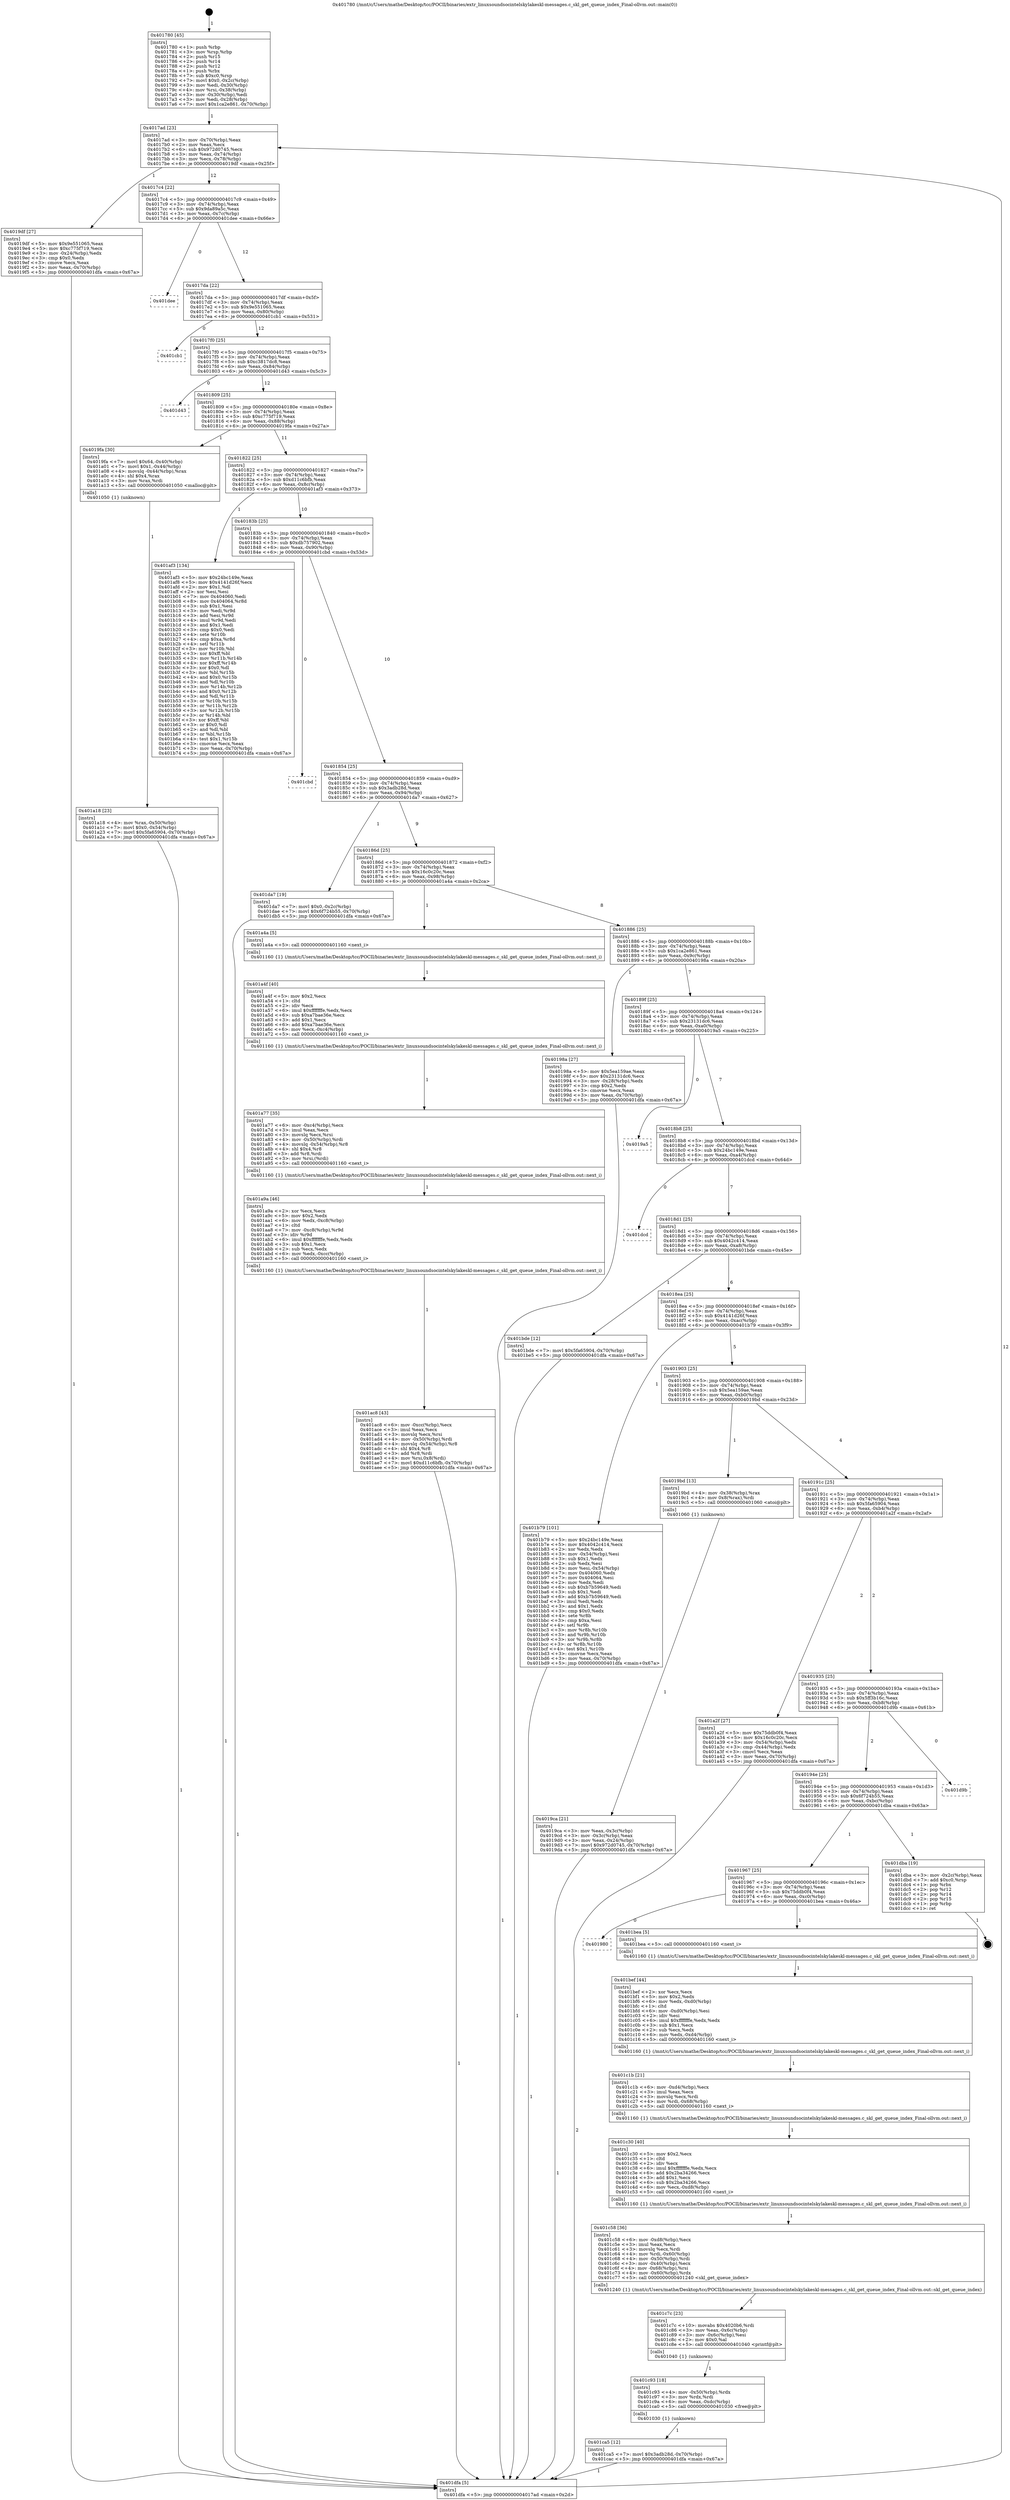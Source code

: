 digraph "0x401780" {
  label = "0x401780 (/mnt/c/Users/mathe/Desktop/tcc/POCII/binaries/extr_linuxsoundsocintelskylakeskl-messages.c_skl_get_queue_index_Final-ollvm.out::main(0))"
  labelloc = "t"
  node[shape=record]

  Entry [label="",width=0.3,height=0.3,shape=circle,fillcolor=black,style=filled]
  "0x4017ad" [label="{
     0x4017ad [23]\l
     | [instrs]\l
     &nbsp;&nbsp;0x4017ad \<+3\>: mov -0x70(%rbp),%eax\l
     &nbsp;&nbsp;0x4017b0 \<+2\>: mov %eax,%ecx\l
     &nbsp;&nbsp;0x4017b2 \<+6\>: sub $0x972d0745,%ecx\l
     &nbsp;&nbsp;0x4017b8 \<+3\>: mov %eax,-0x74(%rbp)\l
     &nbsp;&nbsp;0x4017bb \<+3\>: mov %ecx,-0x78(%rbp)\l
     &nbsp;&nbsp;0x4017be \<+6\>: je 00000000004019df \<main+0x25f\>\l
  }"]
  "0x4019df" [label="{
     0x4019df [27]\l
     | [instrs]\l
     &nbsp;&nbsp;0x4019df \<+5\>: mov $0x9e551065,%eax\l
     &nbsp;&nbsp;0x4019e4 \<+5\>: mov $0xc775f719,%ecx\l
     &nbsp;&nbsp;0x4019e9 \<+3\>: mov -0x24(%rbp),%edx\l
     &nbsp;&nbsp;0x4019ec \<+3\>: cmp $0x0,%edx\l
     &nbsp;&nbsp;0x4019ef \<+3\>: cmove %ecx,%eax\l
     &nbsp;&nbsp;0x4019f2 \<+3\>: mov %eax,-0x70(%rbp)\l
     &nbsp;&nbsp;0x4019f5 \<+5\>: jmp 0000000000401dfa \<main+0x67a\>\l
  }"]
  "0x4017c4" [label="{
     0x4017c4 [22]\l
     | [instrs]\l
     &nbsp;&nbsp;0x4017c4 \<+5\>: jmp 00000000004017c9 \<main+0x49\>\l
     &nbsp;&nbsp;0x4017c9 \<+3\>: mov -0x74(%rbp),%eax\l
     &nbsp;&nbsp;0x4017cc \<+5\>: sub $0x9da89a5c,%eax\l
     &nbsp;&nbsp;0x4017d1 \<+3\>: mov %eax,-0x7c(%rbp)\l
     &nbsp;&nbsp;0x4017d4 \<+6\>: je 0000000000401dee \<main+0x66e\>\l
  }"]
  Exit [label="",width=0.3,height=0.3,shape=circle,fillcolor=black,style=filled,peripheries=2]
  "0x401dee" [label="{
     0x401dee\l
  }", style=dashed]
  "0x4017da" [label="{
     0x4017da [22]\l
     | [instrs]\l
     &nbsp;&nbsp;0x4017da \<+5\>: jmp 00000000004017df \<main+0x5f\>\l
     &nbsp;&nbsp;0x4017df \<+3\>: mov -0x74(%rbp),%eax\l
     &nbsp;&nbsp;0x4017e2 \<+5\>: sub $0x9e551065,%eax\l
     &nbsp;&nbsp;0x4017e7 \<+3\>: mov %eax,-0x80(%rbp)\l
     &nbsp;&nbsp;0x4017ea \<+6\>: je 0000000000401cb1 \<main+0x531\>\l
  }"]
  "0x401ca5" [label="{
     0x401ca5 [12]\l
     | [instrs]\l
     &nbsp;&nbsp;0x401ca5 \<+7\>: movl $0x3adb28d,-0x70(%rbp)\l
     &nbsp;&nbsp;0x401cac \<+5\>: jmp 0000000000401dfa \<main+0x67a\>\l
  }"]
  "0x401cb1" [label="{
     0x401cb1\l
  }", style=dashed]
  "0x4017f0" [label="{
     0x4017f0 [25]\l
     | [instrs]\l
     &nbsp;&nbsp;0x4017f0 \<+5\>: jmp 00000000004017f5 \<main+0x75\>\l
     &nbsp;&nbsp;0x4017f5 \<+3\>: mov -0x74(%rbp),%eax\l
     &nbsp;&nbsp;0x4017f8 \<+5\>: sub $0xc3817dc8,%eax\l
     &nbsp;&nbsp;0x4017fd \<+6\>: mov %eax,-0x84(%rbp)\l
     &nbsp;&nbsp;0x401803 \<+6\>: je 0000000000401d43 \<main+0x5c3\>\l
  }"]
  "0x401c93" [label="{
     0x401c93 [18]\l
     | [instrs]\l
     &nbsp;&nbsp;0x401c93 \<+4\>: mov -0x50(%rbp),%rdx\l
     &nbsp;&nbsp;0x401c97 \<+3\>: mov %rdx,%rdi\l
     &nbsp;&nbsp;0x401c9a \<+6\>: mov %eax,-0xdc(%rbp)\l
     &nbsp;&nbsp;0x401ca0 \<+5\>: call 0000000000401030 \<free@plt\>\l
     | [calls]\l
     &nbsp;&nbsp;0x401030 \{1\} (unknown)\l
  }"]
  "0x401d43" [label="{
     0x401d43\l
  }", style=dashed]
  "0x401809" [label="{
     0x401809 [25]\l
     | [instrs]\l
     &nbsp;&nbsp;0x401809 \<+5\>: jmp 000000000040180e \<main+0x8e\>\l
     &nbsp;&nbsp;0x40180e \<+3\>: mov -0x74(%rbp),%eax\l
     &nbsp;&nbsp;0x401811 \<+5\>: sub $0xc775f719,%eax\l
     &nbsp;&nbsp;0x401816 \<+6\>: mov %eax,-0x88(%rbp)\l
     &nbsp;&nbsp;0x40181c \<+6\>: je 00000000004019fa \<main+0x27a\>\l
  }"]
  "0x401c7c" [label="{
     0x401c7c [23]\l
     | [instrs]\l
     &nbsp;&nbsp;0x401c7c \<+10\>: movabs $0x4020b6,%rdi\l
     &nbsp;&nbsp;0x401c86 \<+3\>: mov %eax,-0x6c(%rbp)\l
     &nbsp;&nbsp;0x401c89 \<+3\>: mov -0x6c(%rbp),%esi\l
     &nbsp;&nbsp;0x401c8c \<+2\>: mov $0x0,%al\l
     &nbsp;&nbsp;0x401c8e \<+5\>: call 0000000000401040 \<printf@plt\>\l
     | [calls]\l
     &nbsp;&nbsp;0x401040 \{1\} (unknown)\l
  }"]
  "0x4019fa" [label="{
     0x4019fa [30]\l
     | [instrs]\l
     &nbsp;&nbsp;0x4019fa \<+7\>: movl $0x64,-0x40(%rbp)\l
     &nbsp;&nbsp;0x401a01 \<+7\>: movl $0x1,-0x44(%rbp)\l
     &nbsp;&nbsp;0x401a08 \<+4\>: movslq -0x44(%rbp),%rax\l
     &nbsp;&nbsp;0x401a0c \<+4\>: shl $0x4,%rax\l
     &nbsp;&nbsp;0x401a10 \<+3\>: mov %rax,%rdi\l
     &nbsp;&nbsp;0x401a13 \<+5\>: call 0000000000401050 \<malloc@plt\>\l
     | [calls]\l
     &nbsp;&nbsp;0x401050 \{1\} (unknown)\l
  }"]
  "0x401822" [label="{
     0x401822 [25]\l
     | [instrs]\l
     &nbsp;&nbsp;0x401822 \<+5\>: jmp 0000000000401827 \<main+0xa7\>\l
     &nbsp;&nbsp;0x401827 \<+3\>: mov -0x74(%rbp),%eax\l
     &nbsp;&nbsp;0x40182a \<+5\>: sub $0xd11c6bfb,%eax\l
     &nbsp;&nbsp;0x40182f \<+6\>: mov %eax,-0x8c(%rbp)\l
     &nbsp;&nbsp;0x401835 \<+6\>: je 0000000000401af3 \<main+0x373\>\l
  }"]
  "0x401c58" [label="{
     0x401c58 [36]\l
     | [instrs]\l
     &nbsp;&nbsp;0x401c58 \<+6\>: mov -0xd8(%rbp),%ecx\l
     &nbsp;&nbsp;0x401c5e \<+3\>: imul %eax,%ecx\l
     &nbsp;&nbsp;0x401c61 \<+3\>: movslq %ecx,%rdi\l
     &nbsp;&nbsp;0x401c64 \<+4\>: mov %rdi,-0x60(%rbp)\l
     &nbsp;&nbsp;0x401c68 \<+4\>: mov -0x50(%rbp),%rdi\l
     &nbsp;&nbsp;0x401c6c \<+3\>: mov -0x40(%rbp),%ecx\l
     &nbsp;&nbsp;0x401c6f \<+4\>: mov -0x68(%rbp),%rsi\l
     &nbsp;&nbsp;0x401c73 \<+4\>: mov -0x60(%rbp),%rdx\l
     &nbsp;&nbsp;0x401c77 \<+5\>: call 0000000000401240 \<skl_get_queue_index\>\l
     | [calls]\l
     &nbsp;&nbsp;0x401240 \{1\} (/mnt/c/Users/mathe/Desktop/tcc/POCII/binaries/extr_linuxsoundsocintelskylakeskl-messages.c_skl_get_queue_index_Final-ollvm.out::skl_get_queue_index)\l
  }"]
  "0x401af3" [label="{
     0x401af3 [134]\l
     | [instrs]\l
     &nbsp;&nbsp;0x401af3 \<+5\>: mov $0x24bc149e,%eax\l
     &nbsp;&nbsp;0x401af8 \<+5\>: mov $0x4141d26f,%ecx\l
     &nbsp;&nbsp;0x401afd \<+2\>: mov $0x1,%dl\l
     &nbsp;&nbsp;0x401aff \<+2\>: xor %esi,%esi\l
     &nbsp;&nbsp;0x401b01 \<+7\>: mov 0x404060,%edi\l
     &nbsp;&nbsp;0x401b08 \<+8\>: mov 0x404064,%r8d\l
     &nbsp;&nbsp;0x401b10 \<+3\>: sub $0x1,%esi\l
     &nbsp;&nbsp;0x401b13 \<+3\>: mov %edi,%r9d\l
     &nbsp;&nbsp;0x401b16 \<+3\>: add %esi,%r9d\l
     &nbsp;&nbsp;0x401b19 \<+4\>: imul %r9d,%edi\l
     &nbsp;&nbsp;0x401b1d \<+3\>: and $0x1,%edi\l
     &nbsp;&nbsp;0x401b20 \<+3\>: cmp $0x0,%edi\l
     &nbsp;&nbsp;0x401b23 \<+4\>: sete %r10b\l
     &nbsp;&nbsp;0x401b27 \<+4\>: cmp $0xa,%r8d\l
     &nbsp;&nbsp;0x401b2b \<+4\>: setl %r11b\l
     &nbsp;&nbsp;0x401b2f \<+3\>: mov %r10b,%bl\l
     &nbsp;&nbsp;0x401b32 \<+3\>: xor $0xff,%bl\l
     &nbsp;&nbsp;0x401b35 \<+3\>: mov %r11b,%r14b\l
     &nbsp;&nbsp;0x401b38 \<+4\>: xor $0xff,%r14b\l
     &nbsp;&nbsp;0x401b3c \<+3\>: xor $0x0,%dl\l
     &nbsp;&nbsp;0x401b3f \<+3\>: mov %bl,%r15b\l
     &nbsp;&nbsp;0x401b42 \<+4\>: and $0x0,%r15b\l
     &nbsp;&nbsp;0x401b46 \<+3\>: and %dl,%r10b\l
     &nbsp;&nbsp;0x401b49 \<+3\>: mov %r14b,%r12b\l
     &nbsp;&nbsp;0x401b4c \<+4\>: and $0x0,%r12b\l
     &nbsp;&nbsp;0x401b50 \<+3\>: and %dl,%r11b\l
     &nbsp;&nbsp;0x401b53 \<+3\>: or %r10b,%r15b\l
     &nbsp;&nbsp;0x401b56 \<+3\>: or %r11b,%r12b\l
     &nbsp;&nbsp;0x401b59 \<+3\>: xor %r12b,%r15b\l
     &nbsp;&nbsp;0x401b5c \<+3\>: or %r14b,%bl\l
     &nbsp;&nbsp;0x401b5f \<+3\>: xor $0xff,%bl\l
     &nbsp;&nbsp;0x401b62 \<+3\>: or $0x0,%dl\l
     &nbsp;&nbsp;0x401b65 \<+2\>: and %dl,%bl\l
     &nbsp;&nbsp;0x401b67 \<+3\>: or %bl,%r15b\l
     &nbsp;&nbsp;0x401b6a \<+4\>: test $0x1,%r15b\l
     &nbsp;&nbsp;0x401b6e \<+3\>: cmovne %ecx,%eax\l
     &nbsp;&nbsp;0x401b71 \<+3\>: mov %eax,-0x70(%rbp)\l
     &nbsp;&nbsp;0x401b74 \<+5\>: jmp 0000000000401dfa \<main+0x67a\>\l
  }"]
  "0x40183b" [label="{
     0x40183b [25]\l
     | [instrs]\l
     &nbsp;&nbsp;0x40183b \<+5\>: jmp 0000000000401840 \<main+0xc0\>\l
     &nbsp;&nbsp;0x401840 \<+3\>: mov -0x74(%rbp),%eax\l
     &nbsp;&nbsp;0x401843 \<+5\>: sub $0xdb757902,%eax\l
     &nbsp;&nbsp;0x401848 \<+6\>: mov %eax,-0x90(%rbp)\l
     &nbsp;&nbsp;0x40184e \<+6\>: je 0000000000401cbd \<main+0x53d\>\l
  }"]
  "0x401c30" [label="{
     0x401c30 [40]\l
     | [instrs]\l
     &nbsp;&nbsp;0x401c30 \<+5\>: mov $0x2,%ecx\l
     &nbsp;&nbsp;0x401c35 \<+1\>: cltd\l
     &nbsp;&nbsp;0x401c36 \<+2\>: idiv %ecx\l
     &nbsp;&nbsp;0x401c38 \<+6\>: imul $0xfffffffe,%edx,%ecx\l
     &nbsp;&nbsp;0x401c3e \<+6\>: add $0x2ba34266,%ecx\l
     &nbsp;&nbsp;0x401c44 \<+3\>: add $0x1,%ecx\l
     &nbsp;&nbsp;0x401c47 \<+6\>: sub $0x2ba34266,%ecx\l
     &nbsp;&nbsp;0x401c4d \<+6\>: mov %ecx,-0xd8(%rbp)\l
     &nbsp;&nbsp;0x401c53 \<+5\>: call 0000000000401160 \<next_i\>\l
     | [calls]\l
     &nbsp;&nbsp;0x401160 \{1\} (/mnt/c/Users/mathe/Desktop/tcc/POCII/binaries/extr_linuxsoundsocintelskylakeskl-messages.c_skl_get_queue_index_Final-ollvm.out::next_i)\l
  }"]
  "0x401cbd" [label="{
     0x401cbd\l
  }", style=dashed]
  "0x401854" [label="{
     0x401854 [25]\l
     | [instrs]\l
     &nbsp;&nbsp;0x401854 \<+5\>: jmp 0000000000401859 \<main+0xd9\>\l
     &nbsp;&nbsp;0x401859 \<+3\>: mov -0x74(%rbp),%eax\l
     &nbsp;&nbsp;0x40185c \<+5\>: sub $0x3adb28d,%eax\l
     &nbsp;&nbsp;0x401861 \<+6\>: mov %eax,-0x94(%rbp)\l
     &nbsp;&nbsp;0x401867 \<+6\>: je 0000000000401da7 \<main+0x627\>\l
  }"]
  "0x401c1b" [label="{
     0x401c1b [21]\l
     | [instrs]\l
     &nbsp;&nbsp;0x401c1b \<+6\>: mov -0xd4(%rbp),%ecx\l
     &nbsp;&nbsp;0x401c21 \<+3\>: imul %eax,%ecx\l
     &nbsp;&nbsp;0x401c24 \<+3\>: movslq %ecx,%rdi\l
     &nbsp;&nbsp;0x401c27 \<+4\>: mov %rdi,-0x68(%rbp)\l
     &nbsp;&nbsp;0x401c2b \<+5\>: call 0000000000401160 \<next_i\>\l
     | [calls]\l
     &nbsp;&nbsp;0x401160 \{1\} (/mnt/c/Users/mathe/Desktop/tcc/POCII/binaries/extr_linuxsoundsocintelskylakeskl-messages.c_skl_get_queue_index_Final-ollvm.out::next_i)\l
  }"]
  "0x401da7" [label="{
     0x401da7 [19]\l
     | [instrs]\l
     &nbsp;&nbsp;0x401da7 \<+7\>: movl $0x0,-0x2c(%rbp)\l
     &nbsp;&nbsp;0x401dae \<+7\>: movl $0x6f724b55,-0x70(%rbp)\l
     &nbsp;&nbsp;0x401db5 \<+5\>: jmp 0000000000401dfa \<main+0x67a\>\l
  }"]
  "0x40186d" [label="{
     0x40186d [25]\l
     | [instrs]\l
     &nbsp;&nbsp;0x40186d \<+5\>: jmp 0000000000401872 \<main+0xf2\>\l
     &nbsp;&nbsp;0x401872 \<+3\>: mov -0x74(%rbp),%eax\l
     &nbsp;&nbsp;0x401875 \<+5\>: sub $0x16c0c20c,%eax\l
     &nbsp;&nbsp;0x40187a \<+6\>: mov %eax,-0x98(%rbp)\l
     &nbsp;&nbsp;0x401880 \<+6\>: je 0000000000401a4a \<main+0x2ca\>\l
  }"]
  "0x401bef" [label="{
     0x401bef [44]\l
     | [instrs]\l
     &nbsp;&nbsp;0x401bef \<+2\>: xor %ecx,%ecx\l
     &nbsp;&nbsp;0x401bf1 \<+5\>: mov $0x2,%edx\l
     &nbsp;&nbsp;0x401bf6 \<+6\>: mov %edx,-0xd0(%rbp)\l
     &nbsp;&nbsp;0x401bfc \<+1\>: cltd\l
     &nbsp;&nbsp;0x401bfd \<+6\>: mov -0xd0(%rbp),%esi\l
     &nbsp;&nbsp;0x401c03 \<+2\>: idiv %esi\l
     &nbsp;&nbsp;0x401c05 \<+6\>: imul $0xfffffffe,%edx,%edx\l
     &nbsp;&nbsp;0x401c0b \<+3\>: sub $0x1,%ecx\l
     &nbsp;&nbsp;0x401c0e \<+2\>: sub %ecx,%edx\l
     &nbsp;&nbsp;0x401c10 \<+6\>: mov %edx,-0xd4(%rbp)\l
     &nbsp;&nbsp;0x401c16 \<+5\>: call 0000000000401160 \<next_i\>\l
     | [calls]\l
     &nbsp;&nbsp;0x401160 \{1\} (/mnt/c/Users/mathe/Desktop/tcc/POCII/binaries/extr_linuxsoundsocintelskylakeskl-messages.c_skl_get_queue_index_Final-ollvm.out::next_i)\l
  }"]
  "0x401a4a" [label="{
     0x401a4a [5]\l
     | [instrs]\l
     &nbsp;&nbsp;0x401a4a \<+5\>: call 0000000000401160 \<next_i\>\l
     | [calls]\l
     &nbsp;&nbsp;0x401160 \{1\} (/mnt/c/Users/mathe/Desktop/tcc/POCII/binaries/extr_linuxsoundsocintelskylakeskl-messages.c_skl_get_queue_index_Final-ollvm.out::next_i)\l
  }"]
  "0x401886" [label="{
     0x401886 [25]\l
     | [instrs]\l
     &nbsp;&nbsp;0x401886 \<+5\>: jmp 000000000040188b \<main+0x10b\>\l
     &nbsp;&nbsp;0x40188b \<+3\>: mov -0x74(%rbp),%eax\l
     &nbsp;&nbsp;0x40188e \<+5\>: sub $0x1ca2e861,%eax\l
     &nbsp;&nbsp;0x401893 \<+6\>: mov %eax,-0x9c(%rbp)\l
     &nbsp;&nbsp;0x401899 \<+6\>: je 000000000040198a \<main+0x20a\>\l
  }"]
  "0x401980" [label="{
     0x401980\l
  }", style=dashed]
  "0x40198a" [label="{
     0x40198a [27]\l
     | [instrs]\l
     &nbsp;&nbsp;0x40198a \<+5\>: mov $0x5ea159ae,%eax\l
     &nbsp;&nbsp;0x40198f \<+5\>: mov $0x23131dc6,%ecx\l
     &nbsp;&nbsp;0x401994 \<+3\>: mov -0x28(%rbp),%edx\l
     &nbsp;&nbsp;0x401997 \<+3\>: cmp $0x2,%edx\l
     &nbsp;&nbsp;0x40199a \<+3\>: cmovne %ecx,%eax\l
     &nbsp;&nbsp;0x40199d \<+3\>: mov %eax,-0x70(%rbp)\l
     &nbsp;&nbsp;0x4019a0 \<+5\>: jmp 0000000000401dfa \<main+0x67a\>\l
  }"]
  "0x40189f" [label="{
     0x40189f [25]\l
     | [instrs]\l
     &nbsp;&nbsp;0x40189f \<+5\>: jmp 00000000004018a4 \<main+0x124\>\l
     &nbsp;&nbsp;0x4018a4 \<+3\>: mov -0x74(%rbp),%eax\l
     &nbsp;&nbsp;0x4018a7 \<+5\>: sub $0x23131dc6,%eax\l
     &nbsp;&nbsp;0x4018ac \<+6\>: mov %eax,-0xa0(%rbp)\l
     &nbsp;&nbsp;0x4018b2 \<+6\>: je 00000000004019a5 \<main+0x225\>\l
  }"]
  "0x401dfa" [label="{
     0x401dfa [5]\l
     | [instrs]\l
     &nbsp;&nbsp;0x401dfa \<+5\>: jmp 00000000004017ad \<main+0x2d\>\l
  }"]
  "0x401780" [label="{
     0x401780 [45]\l
     | [instrs]\l
     &nbsp;&nbsp;0x401780 \<+1\>: push %rbp\l
     &nbsp;&nbsp;0x401781 \<+3\>: mov %rsp,%rbp\l
     &nbsp;&nbsp;0x401784 \<+2\>: push %r15\l
     &nbsp;&nbsp;0x401786 \<+2\>: push %r14\l
     &nbsp;&nbsp;0x401788 \<+2\>: push %r12\l
     &nbsp;&nbsp;0x40178a \<+1\>: push %rbx\l
     &nbsp;&nbsp;0x40178b \<+7\>: sub $0xc0,%rsp\l
     &nbsp;&nbsp;0x401792 \<+7\>: movl $0x0,-0x2c(%rbp)\l
     &nbsp;&nbsp;0x401799 \<+3\>: mov %edi,-0x30(%rbp)\l
     &nbsp;&nbsp;0x40179c \<+4\>: mov %rsi,-0x38(%rbp)\l
     &nbsp;&nbsp;0x4017a0 \<+3\>: mov -0x30(%rbp),%edi\l
     &nbsp;&nbsp;0x4017a3 \<+3\>: mov %edi,-0x28(%rbp)\l
     &nbsp;&nbsp;0x4017a6 \<+7\>: movl $0x1ca2e861,-0x70(%rbp)\l
  }"]
  "0x401bea" [label="{
     0x401bea [5]\l
     | [instrs]\l
     &nbsp;&nbsp;0x401bea \<+5\>: call 0000000000401160 \<next_i\>\l
     | [calls]\l
     &nbsp;&nbsp;0x401160 \{1\} (/mnt/c/Users/mathe/Desktop/tcc/POCII/binaries/extr_linuxsoundsocintelskylakeskl-messages.c_skl_get_queue_index_Final-ollvm.out::next_i)\l
  }"]
  "0x4019a5" [label="{
     0x4019a5\l
  }", style=dashed]
  "0x4018b8" [label="{
     0x4018b8 [25]\l
     | [instrs]\l
     &nbsp;&nbsp;0x4018b8 \<+5\>: jmp 00000000004018bd \<main+0x13d\>\l
     &nbsp;&nbsp;0x4018bd \<+3\>: mov -0x74(%rbp),%eax\l
     &nbsp;&nbsp;0x4018c0 \<+5\>: sub $0x24bc149e,%eax\l
     &nbsp;&nbsp;0x4018c5 \<+6\>: mov %eax,-0xa4(%rbp)\l
     &nbsp;&nbsp;0x4018cb \<+6\>: je 0000000000401dcd \<main+0x64d\>\l
  }"]
  "0x401967" [label="{
     0x401967 [25]\l
     | [instrs]\l
     &nbsp;&nbsp;0x401967 \<+5\>: jmp 000000000040196c \<main+0x1ec\>\l
     &nbsp;&nbsp;0x40196c \<+3\>: mov -0x74(%rbp),%eax\l
     &nbsp;&nbsp;0x40196f \<+5\>: sub $0x75ddb0f4,%eax\l
     &nbsp;&nbsp;0x401974 \<+6\>: mov %eax,-0xc0(%rbp)\l
     &nbsp;&nbsp;0x40197a \<+6\>: je 0000000000401bea \<main+0x46a\>\l
  }"]
  "0x401dcd" [label="{
     0x401dcd\l
  }", style=dashed]
  "0x4018d1" [label="{
     0x4018d1 [25]\l
     | [instrs]\l
     &nbsp;&nbsp;0x4018d1 \<+5\>: jmp 00000000004018d6 \<main+0x156\>\l
     &nbsp;&nbsp;0x4018d6 \<+3\>: mov -0x74(%rbp),%eax\l
     &nbsp;&nbsp;0x4018d9 \<+5\>: sub $0x4042c414,%eax\l
     &nbsp;&nbsp;0x4018de \<+6\>: mov %eax,-0xa8(%rbp)\l
     &nbsp;&nbsp;0x4018e4 \<+6\>: je 0000000000401bde \<main+0x45e\>\l
  }"]
  "0x401dba" [label="{
     0x401dba [19]\l
     | [instrs]\l
     &nbsp;&nbsp;0x401dba \<+3\>: mov -0x2c(%rbp),%eax\l
     &nbsp;&nbsp;0x401dbd \<+7\>: add $0xc0,%rsp\l
     &nbsp;&nbsp;0x401dc4 \<+1\>: pop %rbx\l
     &nbsp;&nbsp;0x401dc5 \<+2\>: pop %r12\l
     &nbsp;&nbsp;0x401dc7 \<+2\>: pop %r14\l
     &nbsp;&nbsp;0x401dc9 \<+2\>: pop %r15\l
     &nbsp;&nbsp;0x401dcb \<+1\>: pop %rbp\l
     &nbsp;&nbsp;0x401dcc \<+1\>: ret\l
  }"]
  "0x401bde" [label="{
     0x401bde [12]\l
     | [instrs]\l
     &nbsp;&nbsp;0x401bde \<+7\>: movl $0x5fa65904,-0x70(%rbp)\l
     &nbsp;&nbsp;0x401be5 \<+5\>: jmp 0000000000401dfa \<main+0x67a\>\l
  }"]
  "0x4018ea" [label="{
     0x4018ea [25]\l
     | [instrs]\l
     &nbsp;&nbsp;0x4018ea \<+5\>: jmp 00000000004018ef \<main+0x16f\>\l
     &nbsp;&nbsp;0x4018ef \<+3\>: mov -0x74(%rbp),%eax\l
     &nbsp;&nbsp;0x4018f2 \<+5\>: sub $0x4141d26f,%eax\l
     &nbsp;&nbsp;0x4018f7 \<+6\>: mov %eax,-0xac(%rbp)\l
     &nbsp;&nbsp;0x4018fd \<+6\>: je 0000000000401b79 \<main+0x3f9\>\l
  }"]
  "0x40194e" [label="{
     0x40194e [25]\l
     | [instrs]\l
     &nbsp;&nbsp;0x40194e \<+5\>: jmp 0000000000401953 \<main+0x1d3\>\l
     &nbsp;&nbsp;0x401953 \<+3\>: mov -0x74(%rbp),%eax\l
     &nbsp;&nbsp;0x401956 \<+5\>: sub $0x6f724b55,%eax\l
     &nbsp;&nbsp;0x40195b \<+6\>: mov %eax,-0xbc(%rbp)\l
     &nbsp;&nbsp;0x401961 \<+6\>: je 0000000000401dba \<main+0x63a\>\l
  }"]
  "0x401b79" [label="{
     0x401b79 [101]\l
     | [instrs]\l
     &nbsp;&nbsp;0x401b79 \<+5\>: mov $0x24bc149e,%eax\l
     &nbsp;&nbsp;0x401b7e \<+5\>: mov $0x4042c414,%ecx\l
     &nbsp;&nbsp;0x401b83 \<+2\>: xor %edx,%edx\l
     &nbsp;&nbsp;0x401b85 \<+3\>: mov -0x54(%rbp),%esi\l
     &nbsp;&nbsp;0x401b88 \<+3\>: sub $0x1,%edx\l
     &nbsp;&nbsp;0x401b8b \<+2\>: sub %edx,%esi\l
     &nbsp;&nbsp;0x401b8d \<+3\>: mov %esi,-0x54(%rbp)\l
     &nbsp;&nbsp;0x401b90 \<+7\>: mov 0x404060,%edx\l
     &nbsp;&nbsp;0x401b97 \<+7\>: mov 0x404064,%esi\l
     &nbsp;&nbsp;0x401b9e \<+2\>: mov %edx,%edi\l
     &nbsp;&nbsp;0x401ba0 \<+6\>: sub $0xb7b59649,%edi\l
     &nbsp;&nbsp;0x401ba6 \<+3\>: sub $0x1,%edi\l
     &nbsp;&nbsp;0x401ba9 \<+6\>: add $0xb7b59649,%edi\l
     &nbsp;&nbsp;0x401baf \<+3\>: imul %edi,%edx\l
     &nbsp;&nbsp;0x401bb2 \<+3\>: and $0x1,%edx\l
     &nbsp;&nbsp;0x401bb5 \<+3\>: cmp $0x0,%edx\l
     &nbsp;&nbsp;0x401bb8 \<+4\>: sete %r8b\l
     &nbsp;&nbsp;0x401bbc \<+3\>: cmp $0xa,%esi\l
     &nbsp;&nbsp;0x401bbf \<+4\>: setl %r9b\l
     &nbsp;&nbsp;0x401bc3 \<+3\>: mov %r8b,%r10b\l
     &nbsp;&nbsp;0x401bc6 \<+3\>: and %r9b,%r10b\l
     &nbsp;&nbsp;0x401bc9 \<+3\>: xor %r9b,%r8b\l
     &nbsp;&nbsp;0x401bcc \<+3\>: or %r8b,%r10b\l
     &nbsp;&nbsp;0x401bcf \<+4\>: test $0x1,%r10b\l
     &nbsp;&nbsp;0x401bd3 \<+3\>: cmovne %ecx,%eax\l
     &nbsp;&nbsp;0x401bd6 \<+3\>: mov %eax,-0x70(%rbp)\l
     &nbsp;&nbsp;0x401bd9 \<+5\>: jmp 0000000000401dfa \<main+0x67a\>\l
  }"]
  "0x401903" [label="{
     0x401903 [25]\l
     | [instrs]\l
     &nbsp;&nbsp;0x401903 \<+5\>: jmp 0000000000401908 \<main+0x188\>\l
     &nbsp;&nbsp;0x401908 \<+3\>: mov -0x74(%rbp),%eax\l
     &nbsp;&nbsp;0x40190b \<+5\>: sub $0x5ea159ae,%eax\l
     &nbsp;&nbsp;0x401910 \<+6\>: mov %eax,-0xb0(%rbp)\l
     &nbsp;&nbsp;0x401916 \<+6\>: je 00000000004019bd \<main+0x23d\>\l
  }"]
  "0x401d9b" [label="{
     0x401d9b\l
  }", style=dashed]
  "0x4019bd" [label="{
     0x4019bd [13]\l
     | [instrs]\l
     &nbsp;&nbsp;0x4019bd \<+4\>: mov -0x38(%rbp),%rax\l
     &nbsp;&nbsp;0x4019c1 \<+4\>: mov 0x8(%rax),%rdi\l
     &nbsp;&nbsp;0x4019c5 \<+5\>: call 0000000000401060 \<atoi@plt\>\l
     | [calls]\l
     &nbsp;&nbsp;0x401060 \{1\} (unknown)\l
  }"]
  "0x40191c" [label="{
     0x40191c [25]\l
     | [instrs]\l
     &nbsp;&nbsp;0x40191c \<+5\>: jmp 0000000000401921 \<main+0x1a1\>\l
     &nbsp;&nbsp;0x401921 \<+3\>: mov -0x74(%rbp),%eax\l
     &nbsp;&nbsp;0x401924 \<+5\>: sub $0x5fa65904,%eax\l
     &nbsp;&nbsp;0x401929 \<+6\>: mov %eax,-0xb4(%rbp)\l
     &nbsp;&nbsp;0x40192f \<+6\>: je 0000000000401a2f \<main+0x2af\>\l
  }"]
  "0x4019ca" [label="{
     0x4019ca [21]\l
     | [instrs]\l
     &nbsp;&nbsp;0x4019ca \<+3\>: mov %eax,-0x3c(%rbp)\l
     &nbsp;&nbsp;0x4019cd \<+3\>: mov -0x3c(%rbp),%eax\l
     &nbsp;&nbsp;0x4019d0 \<+3\>: mov %eax,-0x24(%rbp)\l
     &nbsp;&nbsp;0x4019d3 \<+7\>: movl $0x972d0745,-0x70(%rbp)\l
     &nbsp;&nbsp;0x4019da \<+5\>: jmp 0000000000401dfa \<main+0x67a\>\l
  }"]
  "0x401a18" [label="{
     0x401a18 [23]\l
     | [instrs]\l
     &nbsp;&nbsp;0x401a18 \<+4\>: mov %rax,-0x50(%rbp)\l
     &nbsp;&nbsp;0x401a1c \<+7\>: movl $0x0,-0x54(%rbp)\l
     &nbsp;&nbsp;0x401a23 \<+7\>: movl $0x5fa65904,-0x70(%rbp)\l
     &nbsp;&nbsp;0x401a2a \<+5\>: jmp 0000000000401dfa \<main+0x67a\>\l
  }"]
  "0x401ac8" [label="{
     0x401ac8 [43]\l
     | [instrs]\l
     &nbsp;&nbsp;0x401ac8 \<+6\>: mov -0xcc(%rbp),%ecx\l
     &nbsp;&nbsp;0x401ace \<+3\>: imul %eax,%ecx\l
     &nbsp;&nbsp;0x401ad1 \<+3\>: movslq %ecx,%rsi\l
     &nbsp;&nbsp;0x401ad4 \<+4\>: mov -0x50(%rbp),%rdi\l
     &nbsp;&nbsp;0x401ad8 \<+4\>: movslq -0x54(%rbp),%r8\l
     &nbsp;&nbsp;0x401adc \<+4\>: shl $0x4,%r8\l
     &nbsp;&nbsp;0x401ae0 \<+3\>: add %r8,%rdi\l
     &nbsp;&nbsp;0x401ae3 \<+4\>: mov %rsi,0x8(%rdi)\l
     &nbsp;&nbsp;0x401ae7 \<+7\>: movl $0xd11c6bfb,-0x70(%rbp)\l
     &nbsp;&nbsp;0x401aee \<+5\>: jmp 0000000000401dfa \<main+0x67a\>\l
  }"]
  "0x401a2f" [label="{
     0x401a2f [27]\l
     | [instrs]\l
     &nbsp;&nbsp;0x401a2f \<+5\>: mov $0x75ddb0f4,%eax\l
     &nbsp;&nbsp;0x401a34 \<+5\>: mov $0x16c0c20c,%ecx\l
     &nbsp;&nbsp;0x401a39 \<+3\>: mov -0x54(%rbp),%edx\l
     &nbsp;&nbsp;0x401a3c \<+3\>: cmp -0x44(%rbp),%edx\l
     &nbsp;&nbsp;0x401a3f \<+3\>: cmovl %ecx,%eax\l
     &nbsp;&nbsp;0x401a42 \<+3\>: mov %eax,-0x70(%rbp)\l
     &nbsp;&nbsp;0x401a45 \<+5\>: jmp 0000000000401dfa \<main+0x67a\>\l
  }"]
  "0x401935" [label="{
     0x401935 [25]\l
     | [instrs]\l
     &nbsp;&nbsp;0x401935 \<+5\>: jmp 000000000040193a \<main+0x1ba\>\l
     &nbsp;&nbsp;0x40193a \<+3\>: mov -0x74(%rbp),%eax\l
     &nbsp;&nbsp;0x40193d \<+5\>: sub $0x5ff3b16c,%eax\l
     &nbsp;&nbsp;0x401942 \<+6\>: mov %eax,-0xb8(%rbp)\l
     &nbsp;&nbsp;0x401948 \<+6\>: je 0000000000401d9b \<main+0x61b\>\l
  }"]
  "0x401a4f" [label="{
     0x401a4f [40]\l
     | [instrs]\l
     &nbsp;&nbsp;0x401a4f \<+5\>: mov $0x2,%ecx\l
     &nbsp;&nbsp;0x401a54 \<+1\>: cltd\l
     &nbsp;&nbsp;0x401a55 \<+2\>: idiv %ecx\l
     &nbsp;&nbsp;0x401a57 \<+6\>: imul $0xfffffffe,%edx,%ecx\l
     &nbsp;&nbsp;0x401a5d \<+6\>: sub $0xa7bae36e,%ecx\l
     &nbsp;&nbsp;0x401a63 \<+3\>: add $0x1,%ecx\l
     &nbsp;&nbsp;0x401a66 \<+6\>: add $0xa7bae36e,%ecx\l
     &nbsp;&nbsp;0x401a6c \<+6\>: mov %ecx,-0xc4(%rbp)\l
     &nbsp;&nbsp;0x401a72 \<+5\>: call 0000000000401160 \<next_i\>\l
     | [calls]\l
     &nbsp;&nbsp;0x401160 \{1\} (/mnt/c/Users/mathe/Desktop/tcc/POCII/binaries/extr_linuxsoundsocintelskylakeskl-messages.c_skl_get_queue_index_Final-ollvm.out::next_i)\l
  }"]
  "0x401a77" [label="{
     0x401a77 [35]\l
     | [instrs]\l
     &nbsp;&nbsp;0x401a77 \<+6\>: mov -0xc4(%rbp),%ecx\l
     &nbsp;&nbsp;0x401a7d \<+3\>: imul %eax,%ecx\l
     &nbsp;&nbsp;0x401a80 \<+3\>: movslq %ecx,%rsi\l
     &nbsp;&nbsp;0x401a83 \<+4\>: mov -0x50(%rbp),%rdi\l
     &nbsp;&nbsp;0x401a87 \<+4\>: movslq -0x54(%rbp),%r8\l
     &nbsp;&nbsp;0x401a8b \<+4\>: shl $0x4,%r8\l
     &nbsp;&nbsp;0x401a8f \<+3\>: add %r8,%rdi\l
     &nbsp;&nbsp;0x401a92 \<+3\>: mov %rsi,(%rdi)\l
     &nbsp;&nbsp;0x401a95 \<+5\>: call 0000000000401160 \<next_i\>\l
     | [calls]\l
     &nbsp;&nbsp;0x401160 \{1\} (/mnt/c/Users/mathe/Desktop/tcc/POCII/binaries/extr_linuxsoundsocintelskylakeskl-messages.c_skl_get_queue_index_Final-ollvm.out::next_i)\l
  }"]
  "0x401a9a" [label="{
     0x401a9a [46]\l
     | [instrs]\l
     &nbsp;&nbsp;0x401a9a \<+2\>: xor %ecx,%ecx\l
     &nbsp;&nbsp;0x401a9c \<+5\>: mov $0x2,%edx\l
     &nbsp;&nbsp;0x401aa1 \<+6\>: mov %edx,-0xc8(%rbp)\l
     &nbsp;&nbsp;0x401aa7 \<+1\>: cltd\l
     &nbsp;&nbsp;0x401aa8 \<+7\>: mov -0xc8(%rbp),%r9d\l
     &nbsp;&nbsp;0x401aaf \<+3\>: idiv %r9d\l
     &nbsp;&nbsp;0x401ab2 \<+6\>: imul $0xfffffffe,%edx,%edx\l
     &nbsp;&nbsp;0x401ab8 \<+3\>: sub $0x1,%ecx\l
     &nbsp;&nbsp;0x401abb \<+2\>: sub %ecx,%edx\l
     &nbsp;&nbsp;0x401abd \<+6\>: mov %edx,-0xcc(%rbp)\l
     &nbsp;&nbsp;0x401ac3 \<+5\>: call 0000000000401160 \<next_i\>\l
     | [calls]\l
     &nbsp;&nbsp;0x401160 \{1\} (/mnt/c/Users/mathe/Desktop/tcc/POCII/binaries/extr_linuxsoundsocintelskylakeskl-messages.c_skl_get_queue_index_Final-ollvm.out::next_i)\l
  }"]
  Entry -> "0x401780" [label=" 1"]
  "0x4017ad" -> "0x4019df" [label=" 1"]
  "0x4017ad" -> "0x4017c4" [label=" 12"]
  "0x401dba" -> Exit [label=" 1"]
  "0x4017c4" -> "0x401dee" [label=" 0"]
  "0x4017c4" -> "0x4017da" [label=" 12"]
  "0x401da7" -> "0x401dfa" [label=" 1"]
  "0x4017da" -> "0x401cb1" [label=" 0"]
  "0x4017da" -> "0x4017f0" [label=" 12"]
  "0x401ca5" -> "0x401dfa" [label=" 1"]
  "0x4017f0" -> "0x401d43" [label=" 0"]
  "0x4017f0" -> "0x401809" [label=" 12"]
  "0x401c93" -> "0x401ca5" [label=" 1"]
  "0x401809" -> "0x4019fa" [label=" 1"]
  "0x401809" -> "0x401822" [label=" 11"]
  "0x401c7c" -> "0x401c93" [label=" 1"]
  "0x401822" -> "0x401af3" [label=" 1"]
  "0x401822" -> "0x40183b" [label=" 10"]
  "0x401c58" -> "0x401c7c" [label=" 1"]
  "0x40183b" -> "0x401cbd" [label=" 0"]
  "0x40183b" -> "0x401854" [label=" 10"]
  "0x401c30" -> "0x401c58" [label=" 1"]
  "0x401854" -> "0x401da7" [label=" 1"]
  "0x401854" -> "0x40186d" [label=" 9"]
  "0x401c1b" -> "0x401c30" [label=" 1"]
  "0x40186d" -> "0x401a4a" [label=" 1"]
  "0x40186d" -> "0x401886" [label=" 8"]
  "0x401bef" -> "0x401c1b" [label=" 1"]
  "0x401886" -> "0x40198a" [label=" 1"]
  "0x401886" -> "0x40189f" [label=" 7"]
  "0x40198a" -> "0x401dfa" [label=" 1"]
  "0x401780" -> "0x4017ad" [label=" 1"]
  "0x401dfa" -> "0x4017ad" [label=" 12"]
  "0x401bea" -> "0x401bef" [label=" 1"]
  "0x40189f" -> "0x4019a5" [label=" 0"]
  "0x40189f" -> "0x4018b8" [label=" 7"]
  "0x401967" -> "0x401980" [label=" 0"]
  "0x4018b8" -> "0x401dcd" [label=" 0"]
  "0x4018b8" -> "0x4018d1" [label=" 7"]
  "0x401967" -> "0x401bea" [label=" 1"]
  "0x4018d1" -> "0x401bde" [label=" 1"]
  "0x4018d1" -> "0x4018ea" [label=" 6"]
  "0x40194e" -> "0x401967" [label=" 1"]
  "0x4018ea" -> "0x401b79" [label=" 1"]
  "0x4018ea" -> "0x401903" [label=" 5"]
  "0x40194e" -> "0x401dba" [label=" 1"]
  "0x401903" -> "0x4019bd" [label=" 1"]
  "0x401903" -> "0x40191c" [label=" 4"]
  "0x4019bd" -> "0x4019ca" [label=" 1"]
  "0x4019ca" -> "0x401dfa" [label=" 1"]
  "0x4019df" -> "0x401dfa" [label=" 1"]
  "0x4019fa" -> "0x401a18" [label=" 1"]
  "0x401a18" -> "0x401dfa" [label=" 1"]
  "0x401935" -> "0x40194e" [label=" 2"]
  "0x40191c" -> "0x401a2f" [label=" 2"]
  "0x40191c" -> "0x401935" [label=" 2"]
  "0x401a2f" -> "0x401dfa" [label=" 2"]
  "0x401a4a" -> "0x401a4f" [label=" 1"]
  "0x401a4f" -> "0x401a77" [label=" 1"]
  "0x401a77" -> "0x401a9a" [label=" 1"]
  "0x401a9a" -> "0x401ac8" [label=" 1"]
  "0x401ac8" -> "0x401dfa" [label=" 1"]
  "0x401af3" -> "0x401dfa" [label=" 1"]
  "0x401b79" -> "0x401dfa" [label=" 1"]
  "0x401bde" -> "0x401dfa" [label=" 1"]
  "0x401935" -> "0x401d9b" [label=" 0"]
}

